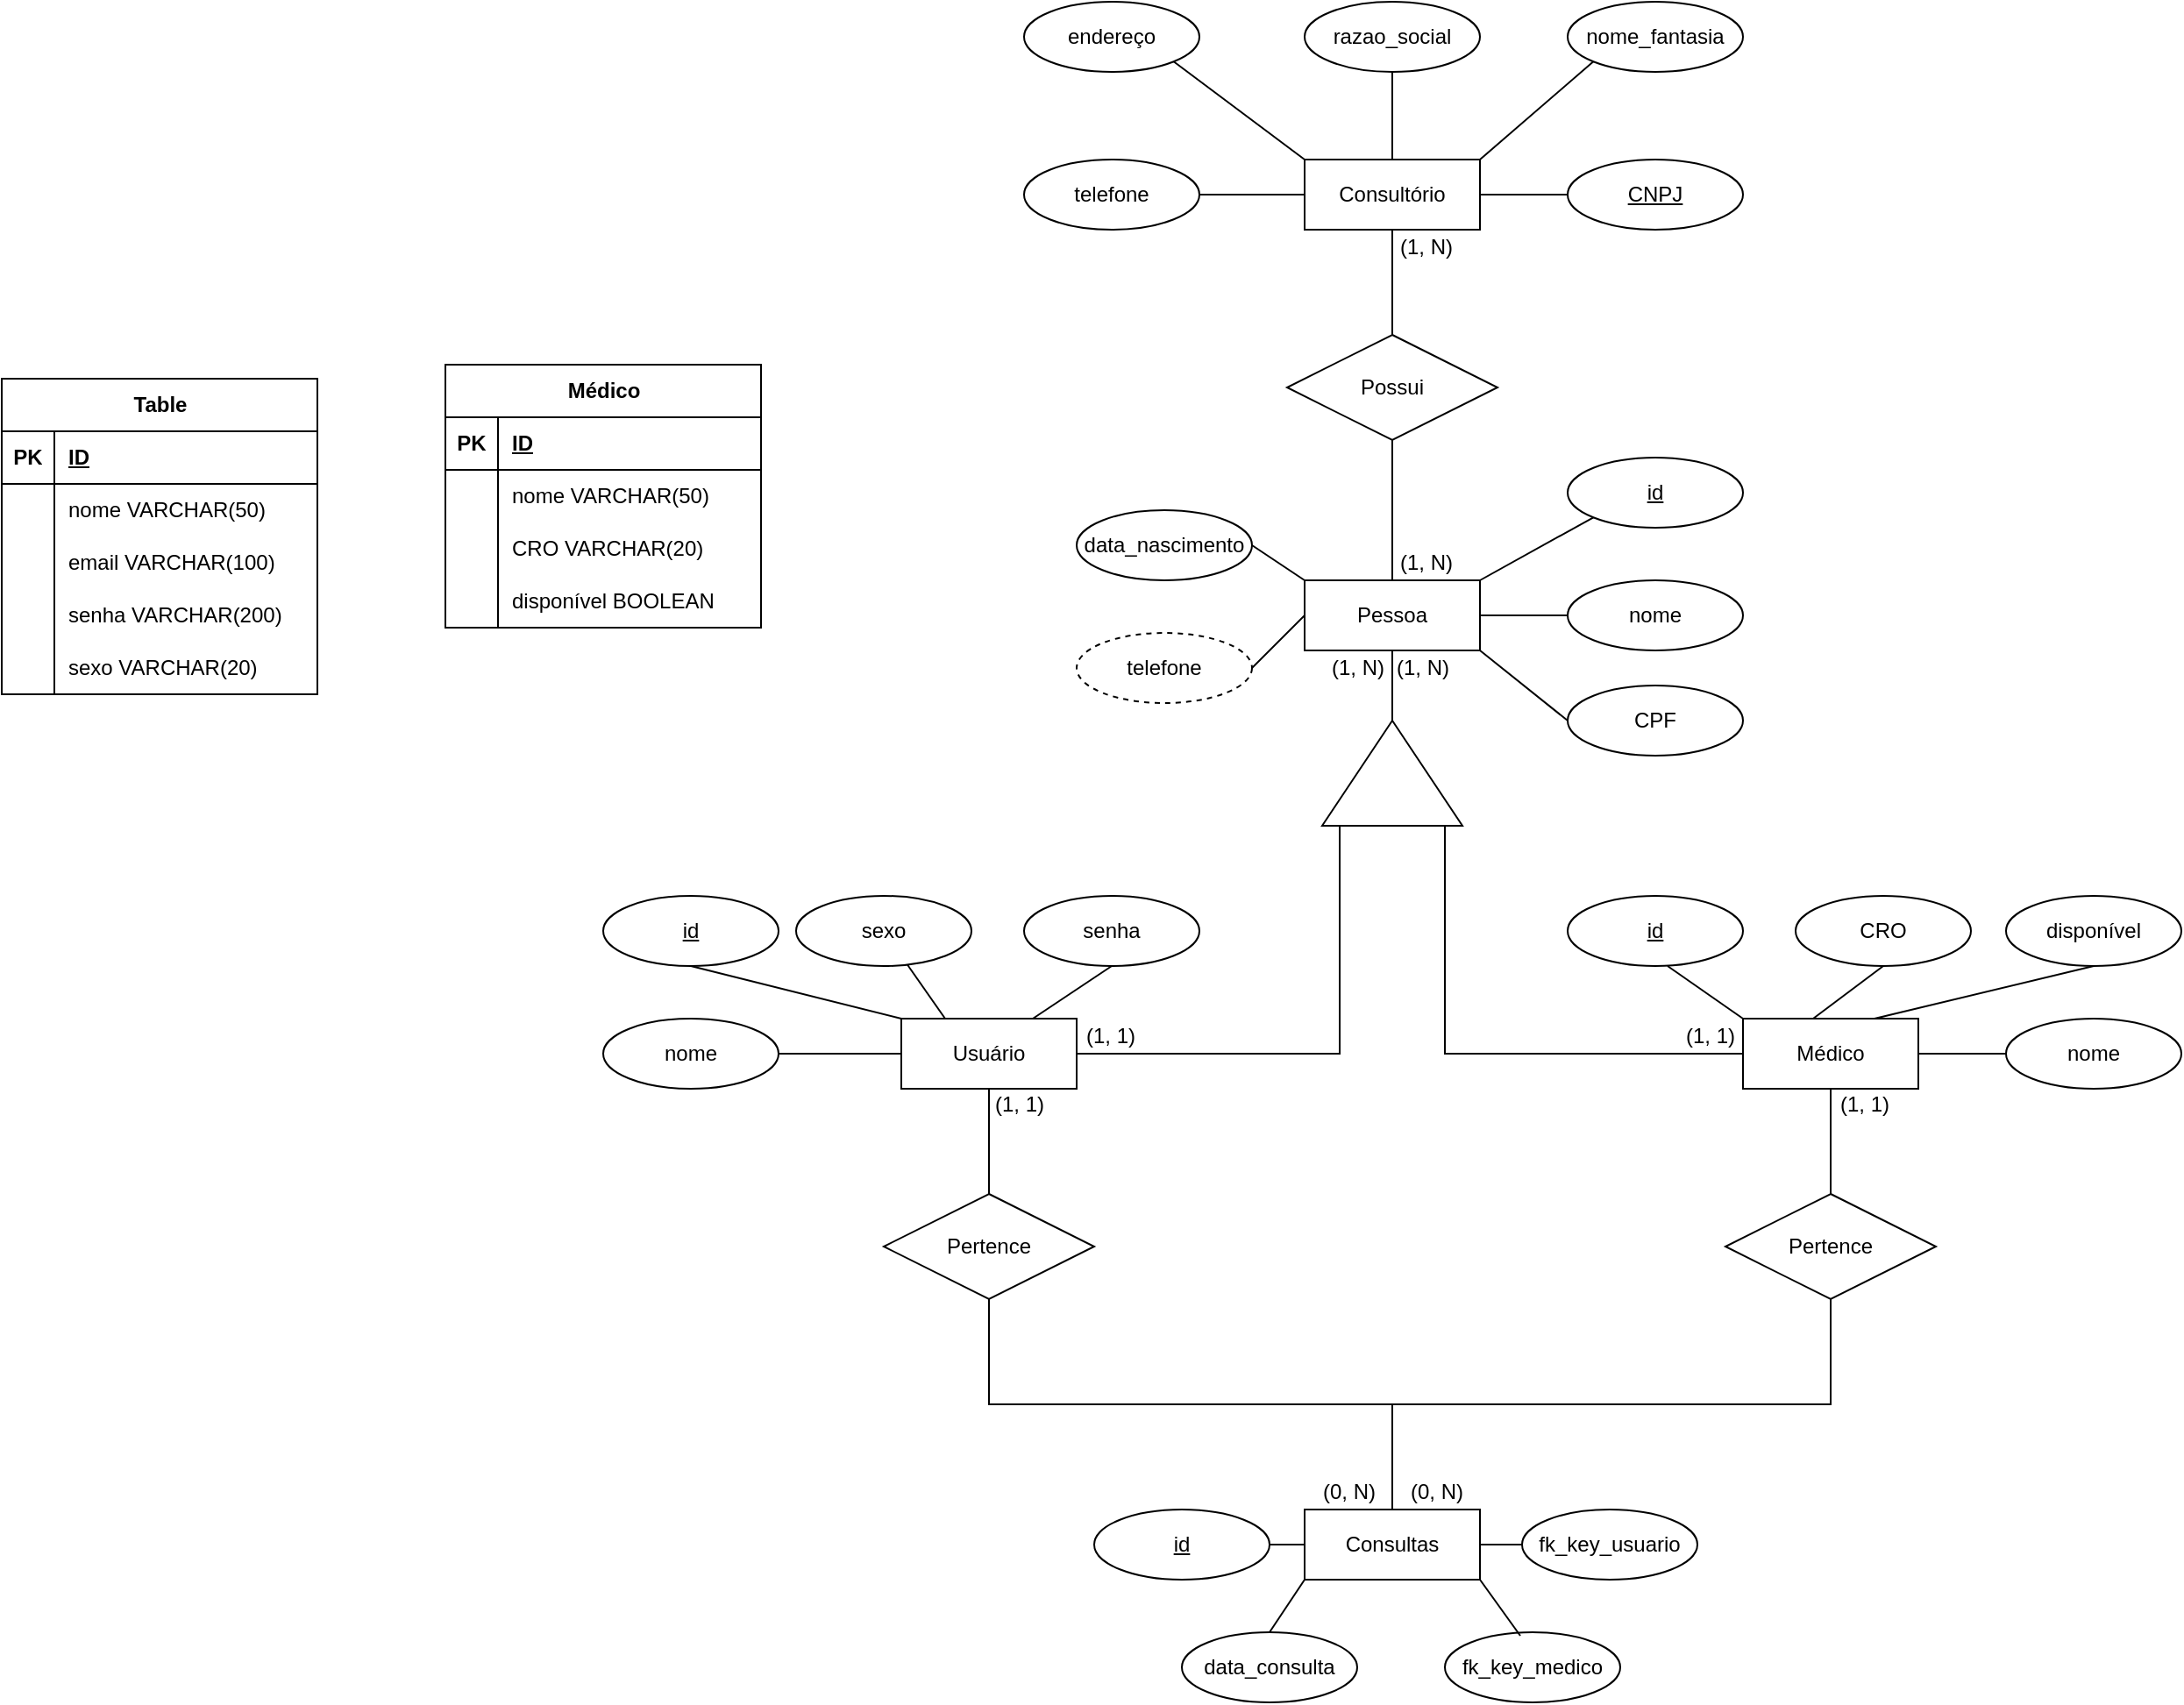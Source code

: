 <mxfile version="24.7.17">
  <diagram name="Página-1" id="_hXMQaRCnXV_ixEwmhzM">
    <mxGraphModel dx="2901" dy="1923" grid="1" gridSize="10" guides="1" tooltips="1" connect="1" arrows="1" fold="1" page="1" pageScale="1" pageWidth="827" pageHeight="1169" math="0" shadow="0">
      <root>
        <mxCell id="0" />
        <mxCell id="1" parent="0" />
        <mxCell id="JLeTLQ-mN-TxxH4vUjaQ-33" style="edgeStyle=orthogonalEdgeStyle;rounded=0;orthogonalLoop=1;jettySize=auto;html=1;exitX=0.5;exitY=1;exitDx=0;exitDy=0;endArrow=none;endFill=0;" parent="1" source="JLeTLQ-mN-TxxH4vUjaQ-1" target="JLeTLQ-mN-TxxH4vUjaQ-32" edge="1">
          <mxGeometry relative="1" as="geometry" />
        </mxCell>
        <mxCell id="JLeTLQ-mN-TxxH4vUjaQ-1" value="Usuário" style="whiteSpace=wrap;html=1;align=center;" parent="1" vertex="1">
          <mxGeometry x="10" y="270" width="100" height="40" as="geometry" />
        </mxCell>
        <mxCell id="JLeTLQ-mN-TxxH4vUjaQ-2" value="&lt;div&gt;nome&lt;/div&gt;" style="ellipse;whiteSpace=wrap;html=1;align=center;" parent="1" vertex="1">
          <mxGeometry x="-160" y="270" width="100" height="40" as="geometry" />
        </mxCell>
        <mxCell id="JLeTLQ-mN-TxxH4vUjaQ-7" value="" style="endArrow=none;html=1;rounded=0;exitX=0;exitY=0;exitDx=0;exitDy=0;entryX=0.5;entryY=1;entryDx=0;entryDy=0;" parent="1" source="JLeTLQ-mN-TxxH4vUjaQ-1" target="JLeTLQ-mN-TxxH4vUjaQ-47" edge="1">
          <mxGeometry relative="1" as="geometry">
            <mxPoint x="230" y="390" as="sourcePoint" />
            <mxPoint x="-110" y="230" as="targetPoint" />
          </mxGeometry>
        </mxCell>
        <mxCell id="JLeTLQ-mN-TxxH4vUjaQ-8" value="" style="endArrow=none;html=1;rounded=0;exitX=0;exitY=0.5;exitDx=0;exitDy=0;entryX=1;entryY=0.5;entryDx=0;entryDy=0;" parent="1" source="JLeTLQ-mN-TxxH4vUjaQ-1" target="JLeTLQ-mN-TxxH4vUjaQ-2" edge="1">
          <mxGeometry relative="1" as="geometry">
            <mxPoint x="240" y="400" as="sourcePoint" />
            <mxPoint x="400" y="400" as="targetPoint" />
          </mxGeometry>
        </mxCell>
        <mxCell id="JLeTLQ-mN-TxxH4vUjaQ-9" value="" style="endArrow=none;html=1;rounded=0;exitX=0.25;exitY=0;exitDx=0;exitDy=0;" parent="1" source="JLeTLQ-mN-TxxH4vUjaQ-1" target="JLeTLQ-mN-TxxH4vUjaQ-31" edge="1">
          <mxGeometry relative="1" as="geometry">
            <mxPoint x="250" y="410" as="sourcePoint" />
            <mxPoint x="-220" y="430" as="targetPoint" />
          </mxGeometry>
        </mxCell>
        <mxCell id="JLeTLQ-mN-TxxH4vUjaQ-10" value="" style="endArrow=none;html=1;rounded=0;exitX=0.75;exitY=0;exitDx=0;exitDy=0;entryX=0.5;entryY=1;entryDx=0;entryDy=0;" parent="1" source="JLeTLQ-mN-TxxH4vUjaQ-1" target="JLeTLQ-mN-TxxH4vUjaQ-30" edge="1">
          <mxGeometry relative="1" as="geometry">
            <mxPoint x="260" y="420" as="sourcePoint" />
            <mxPoint x="-30" y="350" as="targetPoint" />
          </mxGeometry>
        </mxCell>
        <mxCell id="JLeTLQ-mN-TxxH4vUjaQ-38" style="edgeStyle=orthogonalEdgeStyle;rounded=0;orthogonalLoop=1;jettySize=auto;html=1;endArrow=none;endFill=0;" parent="1" source="JLeTLQ-mN-TxxH4vUjaQ-11" target="JLeTLQ-mN-TxxH4vUjaQ-37" edge="1">
          <mxGeometry relative="1" as="geometry" />
        </mxCell>
        <mxCell id="JLeTLQ-mN-TxxH4vUjaQ-49" style="edgeStyle=orthogonalEdgeStyle;rounded=0;orthogonalLoop=1;jettySize=auto;html=1;exitX=1;exitY=0.5;exitDx=0;exitDy=0;entryX=0;entryY=0.5;entryDx=0;entryDy=0;endArrow=none;endFill=0;" parent="1" source="JLeTLQ-mN-TxxH4vUjaQ-11" target="JLeTLQ-mN-TxxH4vUjaQ-12" edge="1">
          <mxGeometry relative="1" as="geometry" />
        </mxCell>
        <mxCell id="JLeTLQ-mN-TxxH4vUjaQ-11" value="Médico" style="whiteSpace=wrap;html=1;align=center;" parent="1" vertex="1">
          <mxGeometry x="490" y="270" width="100" height="40" as="geometry" />
        </mxCell>
        <mxCell id="JLeTLQ-mN-TxxH4vUjaQ-12" value="&lt;div&gt;nome&lt;/div&gt;" style="ellipse;whiteSpace=wrap;html=1;align=center;" parent="1" vertex="1">
          <mxGeometry x="640" y="270" width="100" height="40" as="geometry" />
        </mxCell>
        <mxCell id="JLeTLQ-mN-TxxH4vUjaQ-14" value="disponível" style="ellipse;whiteSpace=wrap;html=1;align=center;" parent="1" vertex="1">
          <mxGeometry x="640" y="200" width="100" height="40" as="geometry" />
        </mxCell>
        <mxCell id="JLeTLQ-mN-TxxH4vUjaQ-15" value="CRO" style="ellipse;whiteSpace=wrap;html=1;align=center;" parent="1" vertex="1">
          <mxGeometry x="520" y="200" width="100" height="40" as="geometry" />
        </mxCell>
        <mxCell id="JLeTLQ-mN-TxxH4vUjaQ-16" value="" style="endArrow=none;html=1;rounded=0;exitX=0;exitY=0;exitDx=0;exitDy=0;entryX=0.57;entryY=1;entryDx=0;entryDy=0;entryPerimeter=0;" parent="1" source="JLeTLQ-mN-TxxH4vUjaQ-11" target="JLeTLQ-mN-TxxH4vUjaQ-48" edge="1">
          <mxGeometry relative="1" as="geometry">
            <mxPoint x="710" y="390" as="sourcePoint" />
            <mxPoint x="460" y="240" as="targetPoint" />
          </mxGeometry>
        </mxCell>
        <mxCell id="JLeTLQ-mN-TxxH4vUjaQ-18" value="" style="endArrow=none;html=1;rounded=0;entryX=0.5;entryY=1;entryDx=0;entryDy=0;" parent="1" target="JLeTLQ-mN-TxxH4vUjaQ-15" edge="1">
          <mxGeometry relative="1" as="geometry">
            <mxPoint x="530" y="270" as="sourcePoint" />
            <mxPoint x="890" y="410" as="targetPoint" />
          </mxGeometry>
        </mxCell>
        <mxCell id="JLeTLQ-mN-TxxH4vUjaQ-19" value="" style="endArrow=none;html=1;rounded=0;exitX=0.75;exitY=0;exitDx=0;exitDy=0;entryX=0.5;entryY=1;entryDx=0;entryDy=0;" parent="1" source="JLeTLQ-mN-TxxH4vUjaQ-11" target="JLeTLQ-mN-TxxH4vUjaQ-14" edge="1">
          <mxGeometry relative="1" as="geometry">
            <mxPoint x="740" y="420" as="sourcePoint" />
            <mxPoint x="900" y="420" as="targetPoint" />
          </mxGeometry>
        </mxCell>
        <mxCell id="JLeTLQ-mN-TxxH4vUjaQ-42" style="edgeStyle=orthogonalEdgeStyle;rounded=0;orthogonalLoop=1;jettySize=auto;html=1;exitX=0.5;exitY=0;exitDx=0;exitDy=0;endArrow=none;endFill=0;" parent="1" source="JLeTLQ-mN-TxxH4vUjaQ-20" target="JLeTLQ-mN-TxxH4vUjaQ-32" edge="1">
          <mxGeometry relative="1" as="geometry" />
        </mxCell>
        <mxCell id="JLeTLQ-mN-TxxH4vUjaQ-43" style="edgeStyle=orthogonalEdgeStyle;rounded=0;orthogonalLoop=1;jettySize=auto;html=1;exitX=0.5;exitY=0;exitDx=0;exitDy=0;entryX=0.5;entryY=1;entryDx=0;entryDy=0;endArrow=none;endFill=0;" parent="1" source="JLeTLQ-mN-TxxH4vUjaQ-20" target="JLeTLQ-mN-TxxH4vUjaQ-37" edge="1">
          <mxGeometry relative="1" as="geometry" />
        </mxCell>
        <mxCell id="JLeTLQ-mN-TxxH4vUjaQ-20" value="Consultas" style="whiteSpace=wrap;html=1;align=center;" parent="1" vertex="1">
          <mxGeometry x="240" y="550" width="100" height="40" as="geometry" />
        </mxCell>
        <mxCell id="JLeTLQ-mN-TxxH4vUjaQ-22" value="data_consulta" style="ellipse;whiteSpace=wrap;html=1;align=center;" parent="1" vertex="1">
          <mxGeometry x="170" y="620" width="100" height="40" as="geometry" />
        </mxCell>
        <mxCell id="JLeTLQ-mN-TxxH4vUjaQ-23" value="fk_key_usuario" style="ellipse;whiteSpace=wrap;html=1;align=center;" parent="1" vertex="1">
          <mxGeometry x="364" y="550" width="100" height="40" as="geometry" />
        </mxCell>
        <mxCell id="JLeTLQ-mN-TxxH4vUjaQ-24" value="fk_key_medico" style="ellipse;whiteSpace=wrap;html=1;align=center;" parent="1" vertex="1">
          <mxGeometry x="320" y="620" width="100" height="40" as="geometry" />
        </mxCell>
        <mxCell id="JLeTLQ-mN-TxxH4vUjaQ-26" value="" style="endArrow=none;html=1;rounded=0;exitX=0;exitY=1;exitDx=0;exitDy=0;entryX=0.5;entryY=0;entryDx=0;entryDy=0;" parent="1" source="JLeTLQ-mN-TxxH4vUjaQ-20" target="JLeTLQ-mN-TxxH4vUjaQ-22" edge="1">
          <mxGeometry relative="1" as="geometry">
            <mxPoint x="190" y="760" as="sourcePoint" />
            <mxPoint x="350" y="760" as="targetPoint" />
          </mxGeometry>
        </mxCell>
        <mxCell id="JLeTLQ-mN-TxxH4vUjaQ-27" value="" style="endArrow=none;html=1;rounded=0;exitX=0;exitY=0.5;exitDx=0;exitDy=0;entryX=1;entryY=0.5;entryDx=0;entryDy=0;" parent="1" source="JLeTLQ-mN-TxxH4vUjaQ-20" target="JLeTLQ-mN-TxxH4vUjaQ-45" edge="1">
          <mxGeometry relative="1" as="geometry">
            <mxPoint x="200" y="770" as="sourcePoint" />
            <mxPoint x="220" y="585" as="targetPoint" />
          </mxGeometry>
        </mxCell>
        <mxCell id="JLeTLQ-mN-TxxH4vUjaQ-28" value="" style="endArrow=none;html=1;rounded=0;exitX=0.43;exitY=0.05;exitDx=0;exitDy=0;entryX=1;entryY=1;entryDx=0;entryDy=0;exitPerimeter=0;" parent="1" source="JLeTLQ-mN-TxxH4vUjaQ-24" target="JLeTLQ-mN-TxxH4vUjaQ-20" edge="1">
          <mxGeometry relative="1" as="geometry">
            <mxPoint x="210" y="780" as="sourcePoint" />
            <mxPoint x="370" y="780" as="targetPoint" />
          </mxGeometry>
        </mxCell>
        <mxCell id="JLeTLQ-mN-TxxH4vUjaQ-29" value="" style="endArrow=none;html=1;rounded=0;exitX=0;exitY=0.5;exitDx=0;exitDy=0;entryX=1;entryY=0.5;entryDx=0;entryDy=0;" parent="1" source="JLeTLQ-mN-TxxH4vUjaQ-23" target="JLeTLQ-mN-TxxH4vUjaQ-20" edge="1">
          <mxGeometry relative="1" as="geometry">
            <mxPoint x="220" y="790" as="sourcePoint" />
            <mxPoint x="380" y="790" as="targetPoint" />
          </mxGeometry>
        </mxCell>
        <mxCell id="JLeTLQ-mN-TxxH4vUjaQ-30" value="senha" style="ellipse;whiteSpace=wrap;html=1;align=center;" parent="1" vertex="1">
          <mxGeometry x="80" y="200" width="100" height="40" as="geometry" />
        </mxCell>
        <mxCell id="JLeTLQ-mN-TxxH4vUjaQ-31" value="sexo" style="ellipse;whiteSpace=wrap;html=1;align=center;" parent="1" vertex="1">
          <mxGeometry x="-50" y="200" width="100" height="40" as="geometry" />
        </mxCell>
        <mxCell id="JLeTLQ-mN-TxxH4vUjaQ-32" value="Pertence" style="shape=rhombus;perimeter=rhombusPerimeter;whiteSpace=wrap;html=1;align=center;" parent="1" vertex="1">
          <mxGeometry y="370" width="120" height="60" as="geometry" />
        </mxCell>
        <mxCell id="JLeTLQ-mN-TxxH4vUjaQ-37" value="Pertence" style="shape=rhombus;perimeter=rhombusPerimeter;whiteSpace=wrap;html=1;align=center;" parent="1" vertex="1">
          <mxGeometry x="480" y="370" width="120" height="60" as="geometry" />
        </mxCell>
        <mxCell id="JLeTLQ-mN-TxxH4vUjaQ-45" value="&lt;div&gt;id&lt;/div&gt;" style="ellipse;whiteSpace=wrap;html=1;align=center;fontStyle=4;" parent="1" vertex="1">
          <mxGeometry x="120" y="550" width="100" height="40" as="geometry" />
        </mxCell>
        <mxCell id="JLeTLQ-mN-TxxH4vUjaQ-47" value="&lt;div&gt;id&lt;/div&gt;" style="ellipse;whiteSpace=wrap;html=1;align=center;fontStyle=4;" parent="1" vertex="1">
          <mxGeometry x="-160" y="200" width="100" height="40" as="geometry" />
        </mxCell>
        <mxCell id="JLeTLQ-mN-TxxH4vUjaQ-48" value="&lt;div&gt;id&lt;/div&gt;" style="ellipse;whiteSpace=wrap;html=1;align=center;fontStyle=4;" parent="1" vertex="1">
          <mxGeometry x="390" y="200" width="100" height="40" as="geometry" />
        </mxCell>
        <mxCell id="JLeTLQ-mN-TxxH4vUjaQ-54" style="edgeStyle=orthogonalEdgeStyle;rounded=0;orthogonalLoop=1;jettySize=auto;html=1;entryX=0.5;entryY=0;entryDx=0;entryDy=0;endArrow=none;endFill=0;" parent="1" source="JLeTLQ-mN-TxxH4vUjaQ-50" target="JLeTLQ-mN-TxxH4vUjaQ-52" edge="1">
          <mxGeometry relative="1" as="geometry" />
        </mxCell>
        <mxCell id="JLeTLQ-mN-TxxH4vUjaQ-50" value="Consultório" style="whiteSpace=wrap;html=1;align=center;" parent="1" vertex="1">
          <mxGeometry x="240" y="-220" width="100" height="40" as="geometry" />
        </mxCell>
        <mxCell id="JLeTLQ-mN-TxxH4vUjaQ-56" style="edgeStyle=orthogonalEdgeStyle;rounded=0;orthogonalLoop=1;jettySize=auto;html=1;entryX=0.5;entryY=0;entryDx=0;entryDy=0;endArrow=none;endFill=0;" parent="1" source="JLeTLQ-mN-TxxH4vUjaQ-52" target="JLeTLQ-mN-TxxH4vUjaQ-53" edge="1">
          <mxGeometry relative="1" as="geometry" />
        </mxCell>
        <mxCell id="JLeTLQ-mN-TxxH4vUjaQ-52" value="Possui" style="shape=rhombus;perimeter=rhombusPerimeter;whiteSpace=wrap;html=1;align=center;" parent="1" vertex="1">
          <mxGeometry x="230" y="-120" width="120" height="60" as="geometry" />
        </mxCell>
        <mxCell id="JLeTLQ-mN-TxxH4vUjaQ-58" style="edgeStyle=orthogonalEdgeStyle;rounded=0;orthogonalLoop=1;jettySize=auto;html=1;exitX=0.5;exitY=1;exitDx=0;exitDy=0;endArrow=none;endFill=0;" parent="1" source="JLeTLQ-mN-TxxH4vUjaQ-53" target="JLeTLQ-mN-TxxH4vUjaQ-57" edge="1">
          <mxGeometry relative="1" as="geometry" />
        </mxCell>
        <mxCell id="JLeTLQ-mN-TxxH4vUjaQ-53" value="&lt;div&gt;Pessoa&lt;/div&gt;" style="whiteSpace=wrap;html=1;align=center;" parent="1" vertex="1">
          <mxGeometry x="240" y="20" width="100" height="40" as="geometry" />
        </mxCell>
        <mxCell id="JLeTLQ-mN-TxxH4vUjaQ-61" style="edgeStyle=orthogonalEdgeStyle;rounded=0;orthogonalLoop=1;jettySize=auto;html=1;exitX=0;exitY=0.5;exitDx=0;exitDy=0;entryX=1;entryY=0.5;entryDx=0;entryDy=0;endArrow=none;endFill=0;" parent="1" source="JLeTLQ-mN-TxxH4vUjaQ-57" target="JLeTLQ-mN-TxxH4vUjaQ-1" edge="1">
          <mxGeometry relative="1" as="geometry">
            <mxPoint x="290" y="310" as="targetPoint" />
            <Array as="points">
              <mxPoint x="260" y="160" />
              <mxPoint x="260" y="290" />
            </Array>
          </mxGeometry>
        </mxCell>
        <mxCell id="JLeTLQ-mN-TxxH4vUjaQ-62" style="edgeStyle=orthogonalEdgeStyle;rounded=0;orthogonalLoop=1;jettySize=auto;html=1;exitX=0;exitY=0.5;exitDx=0;exitDy=0;entryX=0;entryY=0.5;entryDx=0;entryDy=0;endArrow=none;endFill=0;" parent="1" source="JLeTLQ-mN-TxxH4vUjaQ-57" target="JLeTLQ-mN-TxxH4vUjaQ-11" edge="1">
          <mxGeometry relative="1" as="geometry">
            <Array as="points">
              <mxPoint x="320" y="160" />
              <mxPoint x="320" y="290" />
            </Array>
          </mxGeometry>
        </mxCell>
        <mxCell id="JLeTLQ-mN-TxxH4vUjaQ-57" value="" style="triangle;whiteSpace=wrap;html=1;direction=north;" parent="1" vertex="1">
          <mxGeometry x="250" y="100" width="80" height="60" as="geometry" />
        </mxCell>
        <mxCell id="JLeTLQ-mN-TxxH4vUjaQ-63" value="nome" style="ellipse;whiteSpace=wrap;html=1;align=center;" parent="1" vertex="1">
          <mxGeometry x="390" y="20" width="100" height="40" as="geometry" />
        </mxCell>
        <mxCell id="JLeTLQ-mN-TxxH4vUjaQ-64" value="&lt;div&gt;id&lt;/div&gt;" style="ellipse;whiteSpace=wrap;html=1;align=center;fontStyle=4;" parent="1" vertex="1">
          <mxGeometry x="390" y="-50" width="100" height="40" as="geometry" />
        </mxCell>
        <mxCell id="JLeTLQ-mN-TxxH4vUjaQ-65" value="CPF" style="ellipse;whiteSpace=wrap;html=1;align=center;" parent="1" vertex="1">
          <mxGeometry x="390" y="80" width="100" height="40" as="geometry" />
        </mxCell>
        <mxCell id="JLeTLQ-mN-TxxH4vUjaQ-66" value="data_nascimento" style="ellipse;whiteSpace=wrap;html=1;align=center;" parent="1" vertex="1">
          <mxGeometry x="110" y="-20" width="100" height="40" as="geometry" />
        </mxCell>
        <mxCell id="JLeTLQ-mN-TxxH4vUjaQ-67" value="" style="endArrow=none;html=1;rounded=0;exitX=1;exitY=0;exitDx=0;exitDy=0;entryX=0;entryY=1;entryDx=0;entryDy=0;" parent="1" source="JLeTLQ-mN-TxxH4vUjaQ-53" target="JLeTLQ-mN-TxxH4vUjaQ-64" edge="1">
          <mxGeometry relative="1" as="geometry">
            <mxPoint x="345" y="-10" as="sourcePoint" />
            <mxPoint x="390" y="-40" as="targetPoint" />
          </mxGeometry>
        </mxCell>
        <mxCell id="JLeTLQ-mN-TxxH4vUjaQ-68" value="" style="endArrow=none;html=1;rounded=0;entryX=0;entryY=0.5;entryDx=0;entryDy=0;exitX=1;exitY=0.5;exitDx=0;exitDy=0;" parent="1" source="JLeTLQ-mN-TxxH4vUjaQ-53" target="JLeTLQ-mN-TxxH4vUjaQ-63" edge="1">
          <mxGeometry relative="1" as="geometry">
            <mxPoint x="40" y="80" as="sourcePoint" />
            <mxPoint x="200" y="80" as="targetPoint" />
          </mxGeometry>
        </mxCell>
        <mxCell id="JLeTLQ-mN-TxxH4vUjaQ-69" value="" style="endArrow=none;html=1;rounded=0;exitX=1;exitY=0.5;exitDx=0;exitDy=0;entryX=0;entryY=0;entryDx=0;entryDy=0;" parent="1" source="JLeTLQ-mN-TxxH4vUjaQ-66" target="JLeTLQ-mN-TxxH4vUjaQ-53" edge="1">
          <mxGeometry relative="1" as="geometry">
            <mxPoint x="50" y="90" as="sourcePoint" />
            <mxPoint x="210" y="90" as="targetPoint" />
          </mxGeometry>
        </mxCell>
        <mxCell id="JLeTLQ-mN-TxxH4vUjaQ-70" value="" style="endArrow=none;html=1;rounded=0;entryX=0;entryY=0.5;entryDx=0;entryDy=0;exitX=1;exitY=1;exitDx=0;exitDy=0;" parent="1" source="JLeTLQ-mN-TxxH4vUjaQ-53" target="JLeTLQ-mN-TxxH4vUjaQ-65" edge="1">
          <mxGeometry relative="1" as="geometry">
            <mxPoint x="60" y="100" as="sourcePoint" />
            <mxPoint x="220" y="100" as="targetPoint" />
          </mxGeometry>
        </mxCell>
        <mxCell id="JLeTLQ-mN-TxxH4vUjaQ-72" value="telefone" style="ellipse;whiteSpace=wrap;html=1;align=center;dashed=1;" parent="1" vertex="1">
          <mxGeometry x="110" y="50" width="100" height="40" as="geometry" />
        </mxCell>
        <mxCell id="JLeTLQ-mN-TxxH4vUjaQ-73" value="" style="endArrow=none;html=1;rounded=0;exitX=1;exitY=0.5;exitDx=0;exitDy=0;entryX=0;entryY=0.5;entryDx=0;entryDy=0;" parent="1" source="JLeTLQ-mN-TxxH4vUjaQ-72" target="JLeTLQ-mN-TxxH4vUjaQ-53" edge="1">
          <mxGeometry relative="1" as="geometry">
            <mxPoint x="220" y="10" as="sourcePoint" />
            <mxPoint x="250" y="30" as="targetPoint" />
          </mxGeometry>
        </mxCell>
        <mxCell id="JLeTLQ-mN-TxxH4vUjaQ-74" value="CNPJ" style="ellipse;whiteSpace=wrap;html=1;align=center;fontStyle=4;" parent="1" vertex="1">
          <mxGeometry x="390" y="-220" width="100" height="40" as="geometry" />
        </mxCell>
        <mxCell id="JLeTLQ-mN-TxxH4vUjaQ-75" value="nome_fantasia" style="ellipse;whiteSpace=wrap;html=1;align=center;" parent="1" vertex="1">
          <mxGeometry x="390" y="-310" width="100" height="40" as="geometry" />
        </mxCell>
        <mxCell id="JLeTLQ-mN-TxxH4vUjaQ-76" value="razao_social" style="ellipse;whiteSpace=wrap;html=1;align=center;" parent="1" vertex="1">
          <mxGeometry x="240" y="-310" width="100" height="40" as="geometry" />
        </mxCell>
        <mxCell id="JLeTLQ-mN-TxxH4vUjaQ-77" value="endereço" style="ellipse;whiteSpace=wrap;html=1;align=center;" parent="1" vertex="1">
          <mxGeometry x="80" y="-310" width="100" height="40" as="geometry" />
        </mxCell>
        <mxCell id="JLeTLQ-mN-TxxH4vUjaQ-78" value="telefone" style="ellipse;whiteSpace=wrap;html=1;align=center;" parent="1" vertex="1">
          <mxGeometry x="80" y="-220" width="100" height="40" as="geometry" />
        </mxCell>
        <mxCell id="JLeTLQ-mN-TxxH4vUjaQ-79" value="" style="endArrow=none;html=1;rounded=0;exitX=1;exitY=0.5;exitDx=0;exitDy=0;entryX=0;entryY=0.5;entryDx=0;entryDy=0;" parent="1" source="JLeTLQ-mN-TxxH4vUjaQ-78" target="JLeTLQ-mN-TxxH4vUjaQ-50" edge="1">
          <mxGeometry relative="1" as="geometry">
            <mxPoint x="40" y="-190" as="sourcePoint" />
            <mxPoint x="200" y="-190" as="targetPoint" />
          </mxGeometry>
        </mxCell>
        <mxCell id="JLeTLQ-mN-TxxH4vUjaQ-80" value="" style="endArrow=none;html=1;rounded=0;exitX=1;exitY=1;exitDx=0;exitDy=0;entryX=0;entryY=0;entryDx=0;entryDy=0;" parent="1" source="JLeTLQ-mN-TxxH4vUjaQ-77" target="JLeTLQ-mN-TxxH4vUjaQ-50" edge="1">
          <mxGeometry relative="1" as="geometry">
            <mxPoint x="50" y="-180" as="sourcePoint" />
            <mxPoint x="210" y="-180" as="targetPoint" />
          </mxGeometry>
        </mxCell>
        <mxCell id="JLeTLQ-mN-TxxH4vUjaQ-81" value="" style="endArrow=none;html=1;rounded=0;exitX=0.5;exitY=1;exitDx=0;exitDy=0;" parent="1" source="JLeTLQ-mN-TxxH4vUjaQ-76" target="JLeTLQ-mN-TxxH4vUjaQ-50" edge="1">
          <mxGeometry relative="1" as="geometry">
            <mxPoint x="60" y="-170" as="sourcePoint" />
            <mxPoint x="220" y="-170" as="targetPoint" />
          </mxGeometry>
        </mxCell>
        <mxCell id="JLeTLQ-mN-TxxH4vUjaQ-82" value="" style="endArrow=none;html=1;rounded=0;exitX=0;exitY=1;exitDx=0;exitDy=0;entryX=1;entryY=0;entryDx=0;entryDy=0;" parent="1" source="JLeTLQ-mN-TxxH4vUjaQ-75" target="JLeTLQ-mN-TxxH4vUjaQ-50" edge="1">
          <mxGeometry relative="1" as="geometry">
            <mxPoint x="70" y="-160" as="sourcePoint" />
            <mxPoint x="230" y="-160" as="targetPoint" />
          </mxGeometry>
        </mxCell>
        <mxCell id="JLeTLQ-mN-TxxH4vUjaQ-83" value="" style="endArrow=none;html=1;rounded=0;exitX=0;exitY=0.5;exitDx=0;exitDy=0;entryX=1;entryY=0.5;entryDx=0;entryDy=0;" parent="1" source="JLeTLQ-mN-TxxH4vUjaQ-74" target="JLeTLQ-mN-TxxH4vUjaQ-50" edge="1">
          <mxGeometry relative="1" as="geometry">
            <mxPoint x="80" y="-150" as="sourcePoint" />
            <mxPoint x="240" y="-150" as="targetPoint" />
          </mxGeometry>
        </mxCell>
        <mxCell id="JLeTLQ-mN-TxxH4vUjaQ-84" value="(1, N)" style="text;html=1;align=center;verticalAlign=middle;resizable=0;points=[];autosize=1;strokeColor=none;fillColor=none;" parent="1" vertex="1">
          <mxGeometry x="284" y="-185" width="50" height="30" as="geometry" />
        </mxCell>
        <mxCell id="JLeTLQ-mN-TxxH4vUjaQ-86" value="(1, N)" style="text;html=1;align=center;verticalAlign=middle;resizable=0;points=[];autosize=1;strokeColor=none;fillColor=none;" parent="1" vertex="1">
          <mxGeometry x="284" y="-5" width="50" height="30" as="geometry" />
        </mxCell>
        <mxCell id="JLeTLQ-mN-TxxH4vUjaQ-87" value="(1, 1)" style="text;html=1;align=center;verticalAlign=middle;resizable=0;points=[];autosize=1;strokeColor=none;fillColor=none;" parent="1" vertex="1">
          <mxGeometry x="104" y="265" width="50" height="30" as="geometry" />
        </mxCell>
        <mxCell id="JLeTLQ-mN-TxxH4vUjaQ-88" value="(1, N)" style="text;html=1;align=center;verticalAlign=middle;resizable=0;points=[];autosize=1;strokeColor=none;fillColor=none;" parent="1" vertex="1">
          <mxGeometry x="245" y="55" width="50" height="30" as="geometry" />
        </mxCell>
        <mxCell id="JLeTLQ-mN-TxxH4vUjaQ-89" value="(1, 1)" style="text;html=1;align=center;verticalAlign=middle;resizable=0;points=[];autosize=1;strokeColor=none;fillColor=none;" parent="1" vertex="1">
          <mxGeometry x="446" y="265" width="50" height="30" as="geometry" />
        </mxCell>
        <mxCell id="JLeTLQ-mN-TxxH4vUjaQ-90" value="(1, N)" style="text;html=1;align=center;verticalAlign=middle;resizable=0;points=[];autosize=1;strokeColor=none;fillColor=none;" parent="1" vertex="1">
          <mxGeometry x="282" y="55" width="50" height="30" as="geometry" />
        </mxCell>
        <mxCell id="JLeTLQ-mN-TxxH4vUjaQ-91" value="(0, N)" style="text;html=1;align=center;verticalAlign=middle;resizable=0;points=[];autosize=1;strokeColor=none;fillColor=none;" parent="1" vertex="1">
          <mxGeometry x="240" y="525" width="50" height="30" as="geometry" />
        </mxCell>
        <mxCell id="JLeTLQ-mN-TxxH4vUjaQ-92" value="(0, N)" style="text;html=1;align=center;verticalAlign=middle;resizable=0;points=[];autosize=1;strokeColor=none;fillColor=none;" parent="1" vertex="1">
          <mxGeometry x="290" y="525" width="50" height="30" as="geometry" />
        </mxCell>
        <mxCell id="JLeTLQ-mN-TxxH4vUjaQ-94" value="(1, 1)" style="text;html=1;align=center;verticalAlign=middle;resizable=0;points=[];autosize=1;strokeColor=none;fillColor=none;" parent="1" vertex="1">
          <mxGeometry x="52" y="304" width="50" height="30" as="geometry" />
        </mxCell>
        <mxCell id="JLeTLQ-mN-TxxH4vUjaQ-95" value="(1, 1)" style="text;html=1;align=center;verticalAlign=middle;resizable=0;points=[];autosize=1;strokeColor=none;fillColor=none;" parent="1" vertex="1">
          <mxGeometry x="534" y="304" width="50" height="30" as="geometry" />
        </mxCell>
        <mxCell id="8g0DFRv0TiMZHdWJ2tPc-27" value="Médico" style="shape=table;startSize=30;container=1;collapsible=1;childLayout=tableLayout;fixedRows=1;rowLines=0;fontStyle=1;align=center;resizeLast=1;html=1;" vertex="1" parent="1">
          <mxGeometry x="-250" y="-103" width="180" height="150" as="geometry" />
        </mxCell>
        <mxCell id="8g0DFRv0TiMZHdWJ2tPc-28" value="" style="shape=tableRow;horizontal=0;startSize=0;swimlaneHead=0;swimlaneBody=0;fillColor=none;collapsible=0;dropTarget=0;points=[[0,0.5],[1,0.5]];portConstraint=eastwest;top=0;left=0;right=0;bottom=1;" vertex="1" parent="8g0DFRv0TiMZHdWJ2tPc-27">
          <mxGeometry y="30" width="180" height="30" as="geometry" />
        </mxCell>
        <mxCell id="8g0DFRv0TiMZHdWJ2tPc-29" value="PK" style="shape=partialRectangle;connectable=0;fillColor=none;top=0;left=0;bottom=0;right=0;fontStyle=1;overflow=hidden;whiteSpace=wrap;html=1;" vertex="1" parent="8g0DFRv0TiMZHdWJ2tPc-28">
          <mxGeometry width="30" height="30" as="geometry">
            <mxRectangle width="30" height="30" as="alternateBounds" />
          </mxGeometry>
        </mxCell>
        <mxCell id="8g0DFRv0TiMZHdWJ2tPc-30" value="ID" style="shape=partialRectangle;connectable=0;fillColor=none;top=0;left=0;bottom=0;right=0;align=left;spacingLeft=6;fontStyle=5;overflow=hidden;whiteSpace=wrap;html=1;" vertex="1" parent="8g0DFRv0TiMZHdWJ2tPc-28">
          <mxGeometry x="30" width="150" height="30" as="geometry">
            <mxRectangle width="150" height="30" as="alternateBounds" />
          </mxGeometry>
        </mxCell>
        <mxCell id="8g0DFRv0TiMZHdWJ2tPc-31" value="" style="shape=tableRow;horizontal=0;startSize=0;swimlaneHead=0;swimlaneBody=0;fillColor=none;collapsible=0;dropTarget=0;points=[[0,0.5],[1,0.5]];portConstraint=eastwest;top=0;left=0;right=0;bottom=0;" vertex="1" parent="8g0DFRv0TiMZHdWJ2tPc-27">
          <mxGeometry y="60" width="180" height="30" as="geometry" />
        </mxCell>
        <mxCell id="8g0DFRv0TiMZHdWJ2tPc-32" value="" style="shape=partialRectangle;connectable=0;fillColor=none;top=0;left=0;bottom=0;right=0;editable=1;overflow=hidden;whiteSpace=wrap;html=1;" vertex="1" parent="8g0DFRv0TiMZHdWJ2tPc-31">
          <mxGeometry width="30" height="30" as="geometry">
            <mxRectangle width="30" height="30" as="alternateBounds" />
          </mxGeometry>
        </mxCell>
        <mxCell id="8g0DFRv0TiMZHdWJ2tPc-33" value="nome VARCHAR(50)" style="shape=partialRectangle;connectable=0;fillColor=none;top=0;left=0;bottom=0;right=0;align=left;spacingLeft=6;overflow=hidden;whiteSpace=wrap;html=1;" vertex="1" parent="8g0DFRv0TiMZHdWJ2tPc-31">
          <mxGeometry x="30" width="150" height="30" as="geometry">
            <mxRectangle width="150" height="30" as="alternateBounds" />
          </mxGeometry>
        </mxCell>
        <mxCell id="8g0DFRv0TiMZHdWJ2tPc-34" value="" style="shape=tableRow;horizontal=0;startSize=0;swimlaneHead=0;swimlaneBody=0;fillColor=none;collapsible=0;dropTarget=0;points=[[0,0.5],[1,0.5]];portConstraint=eastwest;top=0;left=0;right=0;bottom=0;" vertex="1" parent="8g0DFRv0TiMZHdWJ2tPc-27">
          <mxGeometry y="90" width="180" height="30" as="geometry" />
        </mxCell>
        <mxCell id="8g0DFRv0TiMZHdWJ2tPc-35" value="" style="shape=partialRectangle;connectable=0;fillColor=none;top=0;left=0;bottom=0;right=0;editable=1;overflow=hidden;whiteSpace=wrap;html=1;" vertex="1" parent="8g0DFRv0TiMZHdWJ2tPc-34">
          <mxGeometry width="30" height="30" as="geometry">
            <mxRectangle width="30" height="30" as="alternateBounds" />
          </mxGeometry>
        </mxCell>
        <mxCell id="8g0DFRv0TiMZHdWJ2tPc-36" value="CRO VARCHAR(20)" style="shape=partialRectangle;connectable=0;fillColor=none;top=0;left=0;bottom=0;right=0;align=left;spacingLeft=6;overflow=hidden;whiteSpace=wrap;html=1;" vertex="1" parent="8g0DFRv0TiMZHdWJ2tPc-34">
          <mxGeometry x="30" width="150" height="30" as="geometry">
            <mxRectangle width="150" height="30" as="alternateBounds" />
          </mxGeometry>
        </mxCell>
        <mxCell id="8g0DFRv0TiMZHdWJ2tPc-37" value="" style="shape=tableRow;horizontal=0;startSize=0;swimlaneHead=0;swimlaneBody=0;fillColor=none;collapsible=0;dropTarget=0;points=[[0,0.5],[1,0.5]];portConstraint=eastwest;top=0;left=0;right=0;bottom=0;" vertex="1" parent="8g0DFRv0TiMZHdWJ2tPc-27">
          <mxGeometry y="120" width="180" height="30" as="geometry" />
        </mxCell>
        <mxCell id="8g0DFRv0TiMZHdWJ2tPc-38" value="" style="shape=partialRectangle;connectable=0;fillColor=none;top=0;left=0;bottom=0;right=0;editable=1;overflow=hidden;whiteSpace=wrap;html=1;" vertex="1" parent="8g0DFRv0TiMZHdWJ2tPc-37">
          <mxGeometry width="30" height="30" as="geometry">
            <mxRectangle width="30" height="30" as="alternateBounds" />
          </mxGeometry>
        </mxCell>
        <mxCell id="8g0DFRv0TiMZHdWJ2tPc-39" value="disponível BOOLEAN" style="shape=partialRectangle;connectable=0;fillColor=none;top=0;left=0;bottom=0;right=0;align=left;spacingLeft=6;overflow=hidden;whiteSpace=wrap;html=1;" vertex="1" parent="8g0DFRv0TiMZHdWJ2tPc-37">
          <mxGeometry x="30" width="150" height="30" as="geometry">
            <mxRectangle width="150" height="30" as="alternateBounds" />
          </mxGeometry>
        </mxCell>
        <mxCell id="8g0DFRv0TiMZHdWJ2tPc-40" value="" style="shape=tableRow;horizontal=0;startSize=0;swimlaneHead=0;swimlaneBody=0;fillColor=none;collapsible=0;dropTarget=0;points=[[0,0.5],[1,0.5]];portConstraint=eastwest;top=0;left=0;right=0;bottom=0;" vertex="1" parent="1">
          <mxGeometry x="-460" y="40" width="180" height="30" as="geometry" />
        </mxCell>
        <mxCell id="8g0DFRv0TiMZHdWJ2tPc-65" value="Table" style="shape=table;startSize=30;container=1;collapsible=1;childLayout=tableLayout;fixedRows=1;rowLines=0;fontStyle=1;align=center;resizeLast=1;html=1;" vertex="1" parent="1">
          <mxGeometry x="-503" y="-95" width="180" height="180" as="geometry" />
        </mxCell>
        <mxCell id="8g0DFRv0TiMZHdWJ2tPc-66" value="" style="shape=tableRow;horizontal=0;startSize=0;swimlaneHead=0;swimlaneBody=0;fillColor=none;collapsible=0;dropTarget=0;points=[[0,0.5],[1,0.5]];portConstraint=eastwest;top=0;left=0;right=0;bottom=1;" vertex="1" parent="8g0DFRv0TiMZHdWJ2tPc-65">
          <mxGeometry y="30" width="180" height="30" as="geometry" />
        </mxCell>
        <mxCell id="8g0DFRv0TiMZHdWJ2tPc-67" value="PK" style="shape=partialRectangle;connectable=0;fillColor=none;top=0;left=0;bottom=0;right=0;fontStyle=1;overflow=hidden;whiteSpace=wrap;html=1;" vertex="1" parent="8g0DFRv0TiMZHdWJ2tPc-66">
          <mxGeometry width="30" height="30" as="geometry">
            <mxRectangle width="30" height="30" as="alternateBounds" />
          </mxGeometry>
        </mxCell>
        <mxCell id="8g0DFRv0TiMZHdWJ2tPc-68" value="ID" style="shape=partialRectangle;connectable=0;fillColor=none;top=0;left=0;bottom=0;right=0;align=left;spacingLeft=6;fontStyle=5;overflow=hidden;whiteSpace=wrap;html=1;" vertex="1" parent="8g0DFRv0TiMZHdWJ2tPc-66">
          <mxGeometry x="30" width="150" height="30" as="geometry">
            <mxRectangle width="150" height="30" as="alternateBounds" />
          </mxGeometry>
        </mxCell>
        <mxCell id="8g0DFRv0TiMZHdWJ2tPc-69" value="" style="shape=tableRow;horizontal=0;startSize=0;swimlaneHead=0;swimlaneBody=0;fillColor=none;collapsible=0;dropTarget=0;points=[[0,0.5],[1,0.5]];portConstraint=eastwest;top=0;left=0;right=0;bottom=0;" vertex="1" parent="8g0DFRv0TiMZHdWJ2tPc-65">
          <mxGeometry y="60" width="180" height="30" as="geometry" />
        </mxCell>
        <mxCell id="8g0DFRv0TiMZHdWJ2tPc-70" value="" style="shape=partialRectangle;connectable=0;fillColor=none;top=0;left=0;bottom=0;right=0;editable=1;overflow=hidden;whiteSpace=wrap;html=1;" vertex="1" parent="8g0DFRv0TiMZHdWJ2tPc-69">
          <mxGeometry width="30" height="30" as="geometry">
            <mxRectangle width="30" height="30" as="alternateBounds" />
          </mxGeometry>
        </mxCell>
        <mxCell id="8g0DFRv0TiMZHdWJ2tPc-71" value="nome VARCHAR(50)" style="shape=partialRectangle;connectable=0;fillColor=none;top=0;left=0;bottom=0;right=0;align=left;spacingLeft=6;overflow=hidden;whiteSpace=wrap;html=1;" vertex="1" parent="8g0DFRv0TiMZHdWJ2tPc-69">
          <mxGeometry x="30" width="150" height="30" as="geometry">
            <mxRectangle width="150" height="30" as="alternateBounds" />
          </mxGeometry>
        </mxCell>
        <mxCell id="8g0DFRv0TiMZHdWJ2tPc-72" value="" style="shape=tableRow;horizontal=0;startSize=0;swimlaneHead=0;swimlaneBody=0;fillColor=none;collapsible=0;dropTarget=0;points=[[0,0.5],[1,0.5]];portConstraint=eastwest;top=0;left=0;right=0;bottom=0;" vertex="1" parent="8g0DFRv0TiMZHdWJ2tPc-65">
          <mxGeometry y="90" width="180" height="30" as="geometry" />
        </mxCell>
        <mxCell id="8g0DFRv0TiMZHdWJ2tPc-73" value="" style="shape=partialRectangle;connectable=0;fillColor=none;top=0;left=0;bottom=0;right=0;editable=1;overflow=hidden;whiteSpace=wrap;html=1;" vertex="1" parent="8g0DFRv0TiMZHdWJ2tPc-72">
          <mxGeometry width="30" height="30" as="geometry">
            <mxRectangle width="30" height="30" as="alternateBounds" />
          </mxGeometry>
        </mxCell>
        <mxCell id="8g0DFRv0TiMZHdWJ2tPc-74" value="email VARCHAR(100)" style="shape=partialRectangle;connectable=0;fillColor=none;top=0;left=0;bottom=0;right=0;align=left;spacingLeft=6;overflow=hidden;whiteSpace=wrap;html=1;" vertex="1" parent="8g0DFRv0TiMZHdWJ2tPc-72">
          <mxGeometry x="30" width="150" height="30" as="geometry">
            <mxRectangle width="150" height="30" as="alternateBounds" />
          </mxGeometry>
        </mxCell>
        <mxCell id="8g0DFRv0TiMZHdWJ2tPc-75" value="" style="shape=tableRow;horizontal=0;startSize=0;swimlaneHead=0;swimlaneBody=0;fillColor=none;collapsible=0;dropTarget=0;points=[[0,0.5],[1,0.5]];portConstraint=eastwest;top=0;left=0;right=0;bottom=0;" vertex="1" parent="8g0DFRv0TiMZHdWJ2tPc-65">
          <mxGeometry y="120" width="180" height="30" as="geometry" />
        </mxCell>
        <mxCell id="8g0DFRv0TiMZHdWJ2tPc-76" value="" style="shape=partialRectangle;connectable=0;fillColor=none;top=0;left=0;bottom=0;right=0;editable=1;overflow=hidden;whiteSpace=wrap;html=1;" vertex="1" parent="8g0DFRv0TiMZHdWJ2tPc-75">
          <mxGeometry width="30" height="30" as="geometry">
            <mxRectangle width="30" height="30" as="alternateBounds" />
          </mxGeometry>
        </mxCell>
        <mxCell id="8g0DFRv0TiMZHdWJ2tPc-77" value="senha VARCHAR(200)" style="shape=partialRectangle;connectable=0;fillColor=none;top=0;left=0;bottom=0;right=0;align=left;spacingLeft=6;overflow=hidden;whiteSpace=wrap;html=1;" vertex="1" parent="8g0DFRv0TiMZHdWJ2tPc-75">
          <mxGeometry x="30" width="150" height="30" as="geometry">
            <mxRectangle width="150" height="30" as="alternateBounds" />
          </mxGeometry>
        </mxCell>
        <mxCell id="8g0DFRv0TiMZHdWJ2tPc-78" style="shape=tableRow;horizontal=0;startSize=0;swimlaneHead=0;swimlaneBody=0;fillColor=none;collapsible=0;dropTarget=0;points=[[0,0.5],[1,0.5]];portConstraint=eastwest;top=0;left=0;right=0;bottom=0;" vertex="1" parent="8g0DFRv0TiMZHdWJ2tPc-65">
          <mxGeometry y="150" width="180" height="30" as="geometry" />
        </mxCell>
        <mxCell id="8g0DFRv0TiMZHdWJ2tPc-79" style="shape=partialRectangle;connectable=0;fillColor=none;top=0;left=0;bottom=0;right=0;editable=1;overflow=hidden;whiteSpace=wrap;html=1;" vertex="1" parent="8g0DFRv0TiMZHdWJ2tPc-78">
          <mxGeometry width="30" height="30" as="geometry">
            <mxRectangle width="30" height="30" as="alternateBounds" />
          </mxGeometry>
        </mxCell>
        <mxCell id="8g0DFRv0TiMZHdWJ2tPc-80" value="sexo VARCHAR(20)" style="shape=partialRectangle;connectable=0;fillColor=none;top=0;left=0;bottom=0;right=0;align=left;spacingLeft=6;overflow=hidden;whiteSpace=wrap;html=1;" vertex="1" parent="8g0DFRv0TiMZHdWJ2tPc-78">
          <mxGeometry x="30" width="150" height="30" as="geometry">
            <mxRectangle width="150" height="30" as="alternateBounds" />
          </mxGeometry>
        </mxCell>
      </root>
    </mxGraphModel>
  </diagram>
</mxfile>
